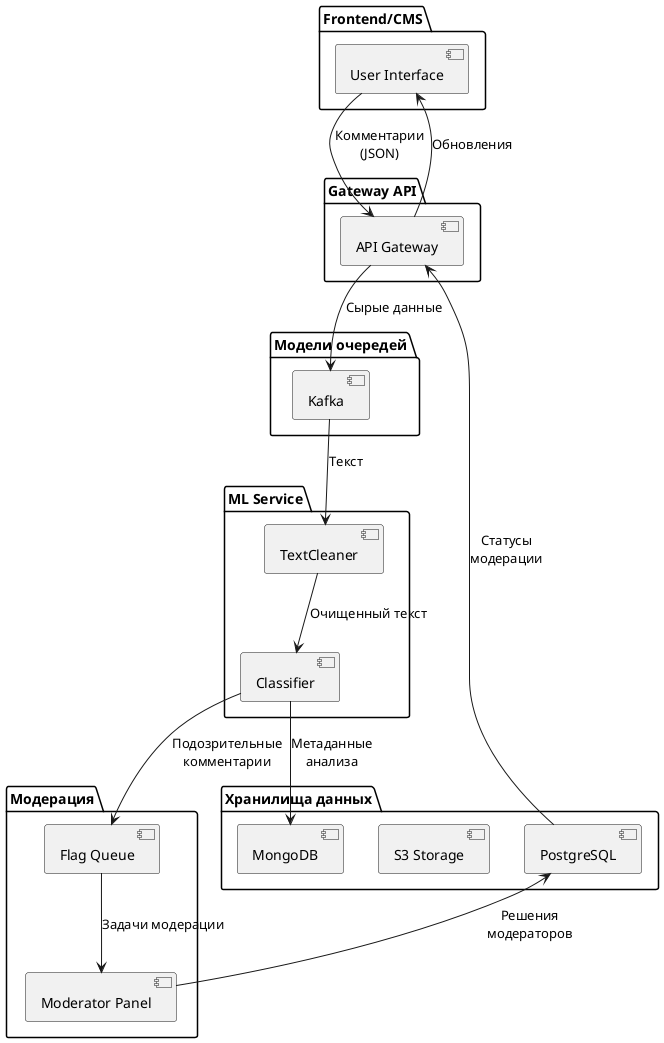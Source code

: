 @startuml
package "Frontend/CMS" {
  [User Interface]
}

package "Gateway API" {
  [API Gateway]
}

package "Модели очередей" {
  [Kafka]
}

package "ML Service" {
  [TextCleaner]
  [Classifier]
}

package "Модерация" {
  [Flag Queue]
  [Moderator Panel]
}

package "Хранилища данных" {
  [MongoDB] as mongo
  [S3 Storage] as s3
  [PostgreSQL] as pg
}

[User Interface] --> [API Gateway] : "Комментарии\n(JSON)"
[API Gateway] --> [Kafka] : "Сырые данные"
[Kafka] --> [TextCleaner] : "Текст"
[TextCleaner] --> [Classifier] : "Очищенный текст"
[Classifier] --> [Flag Queue] : "Подозрительные\nкомментарии"
[Classifier] --> mongo : "Метаданные\nанализа"
[Flag Queue] --> [Moderator Panel] : "Задачи модерации"
[Moderator Panel] --> pg : "Решения\nмодераторов"
pg --> [API Gateway] : "Статусы\nмодерации"
[API Gateway] --> [User Interface] : "Обновления"
@enduml